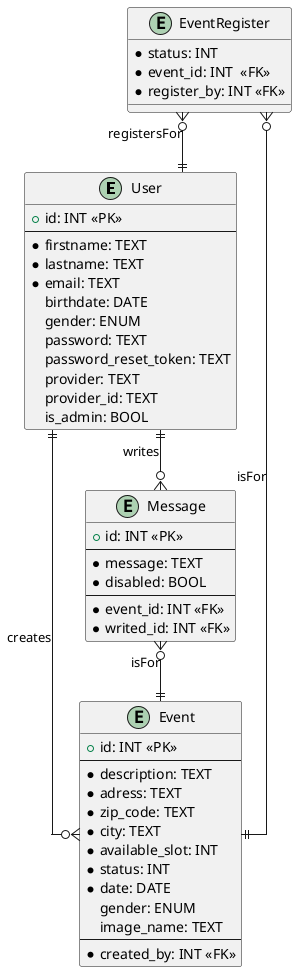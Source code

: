 @startuml entity-relationship

top to bottom direction
skinparam linetype ortho

entity User {
  + id: INT <<PK>>
  --
  * firstname: TEXT
  * lastname: TEXT
  * email: TEXT
  birthdate: DATE
  gender: ENUM
  password: TEXT
  password_reset_token: TEXT
  provider: TEXT
  provider_id: TEXT
  is_admin: BOOL
}

entity Event {
  + id: INT <<PK>>
  --
  * description: TEXT
  * adress: TEXT
  * zip_code: TEXT
  * city: TEXT
  * available_slot: INT
  * status: INT
  * date: DATE
  gender: ENUM
  image_name: TEXT
  --
  * created_by: INT <<FK>>
}

entity EventRegister {
  * status: INT
  * event_id: INT  <<FK>>
  * register_by: INT <<FK>>
}

entity Message {
  + id: INT <<PK>>
  --
  * message: TEXT
  * disabled: BOOL
  --
  * event_id: INT <<FK>>
  * writed_id: INT <<FK>>
}

User ||--o{ Event: creates

User ||--o{ Message: writes
Message }o--|| Event: isFor

EventRegister }o--|| User: registersFor
EventRegister }o--|| Event: isFor
@enduml